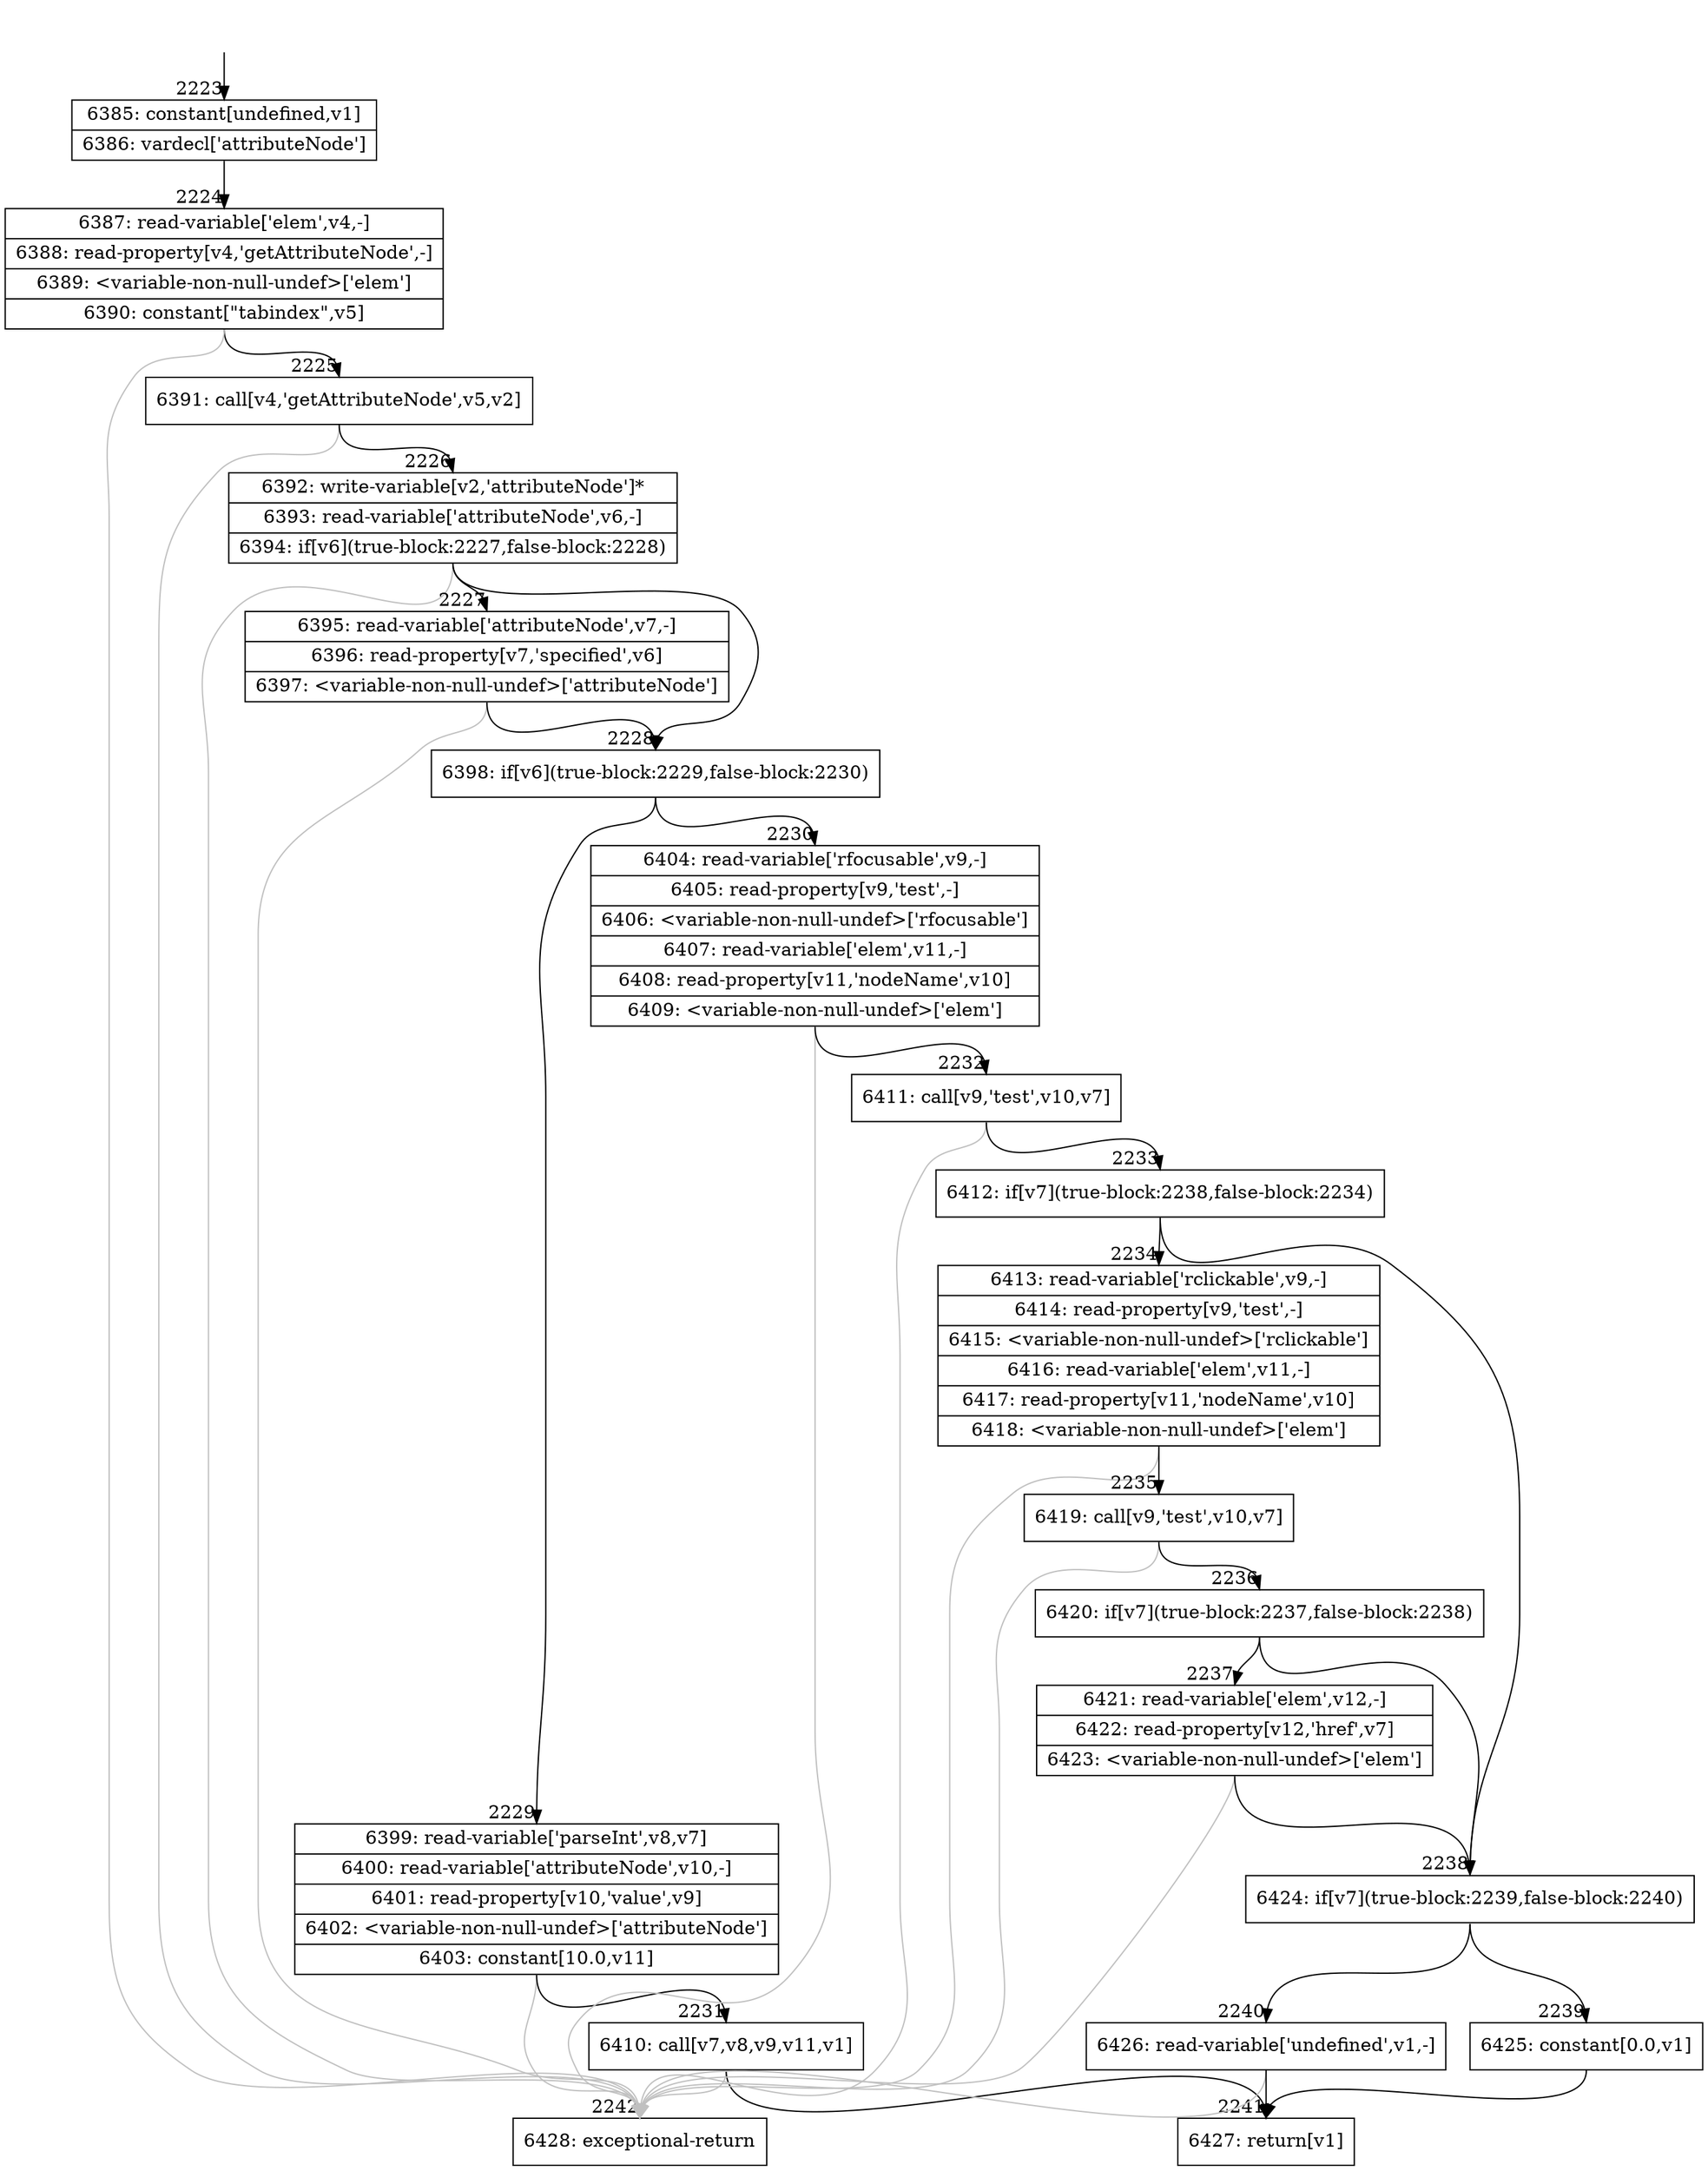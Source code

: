 digraph {
rankdir="TD"
BB_entry148[shape=none,label=""];
BB_entry148 -> BB2223 [tailport=s, headport=n, headlabel="    2223"]
BB2223 [shape=record label="{6385: constant[undefined,v1]|6386: vardecl['attributeNode']}" ] 
BB2223 -> BB2224 [tailport=s, headport=n, headlabel="      2224"]
BB2224 [shape=record label="{6387: read-variable['elem',v4,-]|6388: read-property[v4,'getAttributeNode',-]|6389: \<variable-non-null-undef\>['elem']|6390: constant[\"tabindex\",v5]}" ] 
BB2224 -> BB2225 [tailport=s, headport=n, headlabel="      2225"]
BB2224 -> BB2242 [tailport=s, headport=n, color=gray, headlabel="      2242"]
BB2225 [shape=record label="{6391: call[v4,'getAttributeNode',v5,v2]}" ] 
BB2225 -> BB2226 [tailport=s, headport=n, headlabel="      2226"]
BB2225 -> BB2242 [tailport=s, headport=n, color=gray]
BB2226 [shape=record label="{6392: write-variable[v2,'attributeNode']*|6393: read-variable['attributeNode',v6,-]|6394: if[v6](true-block:2227,false-block:2228)}" ] 
BB2226 -> BB2228 [tailport=s, headport=n, headlabel="      2228"]
BB2226 -> BB2227 [tailport=s, headport=n, headlabel="      2227"]
BB2226 -> BB2242 [tailport=s, headport=n, color=gray]
BB2227 [shape=record label="{6395: read-variable['attributeNode',v7,-]|6396: read-property[v7,'specified',v6]|6397: \<variable-non-null-undef\>['attributeNode']}" ] 
BB2227 -> BB2228 [tailport=s, headport=n]
BB2227 -> BB2242 [tailport=s, headport=n, color=gray]
BB2228 [shape=record label="{6398: if[v6](true-block:2229,false-block:2230)}" ] 
BB2228 -> BB2229 [tailport=s, headport=n, headlabel="      2229"]
BB2228 -> BB2230 [tailport=s, headport=n, headlabel="      2230"]
BB2229 [shape=record label="{6399: read-variable['parseInt',v8,v7]|6400: read-variable['attributeNode',v10,-]|6401: read-property[v10,'value',v9]|6402: \<variable-non-null-undef\>['attributeNode']|6403: constant[10.0,v11]}" ] 
BB2229 -> BB2231 [tailport=s, headport=n, headlabel="      2231"]
BB2229 -> BB2242 [tailport=s, headport=n, color=gray]
BB2230 [shape=record label="{6404: read-variable['rfocusable',v9,-]|6405: read-property[v9,'test',-]|6406: \<variable-non-null-undef\>['rfocusable']|6407: read-variable['elem',v11,-]|6408: read-property[v11,'nodeName',v10]|6409: \<variable-non-null-undef\>['elem']}" ] 
BB2230 -> BB2232 [tailport=s, headport=n, headlabel="      2232"]
BB2230 -> BB2242 [tailport=s, headport=n, color=gray]
BB2231 [shape=record label="{6410: call[v7,v8,v9,v11,v1]}" ] 
BB2231 -> BB2241 [tailport=s, headport=n, headlabel="      2241"]
BB2231 -> BB2242 [tailport=s, headport=n, color=gray]
BB2232 [shape=record label="{6411: call[v9,'test',v10,v7]}" ] 
BB2232 -> BB2233 [tailport=s, headport=n, headlabel="      2233"]
BB2232 -> BB2242 [tailport=s, headport=n, color=gray]
BB2233 [shape=record label="{6412: if[v7](true-block:2238,false-block:2234)}" ] 
BB2233 -> BB2238 [tailport=s, headport=n, headlabel="      2238"]
BB2233 -> BB2234 [tailport=s, headport=n, headlabel="      2234"]
BB2234 [shape=record label="{6413: read-variable['rclickable',v9,-]|6414: read-property[v9,'test',-]|6415: \<variable-non-null-undef\>['rclickable']|6416: read-variable['elem',v11,-]|6417: read-property[v11,'nodeName',v10]|6418: \<variable-non-null-undef\>['elem']}" ] 
BB2234 -> BB2235 [tailport=s, headport=n, headlabel="      2235"]
BB2234 -> BB2242 [tailport=s, headport=n, color=gray]
BB2235 [shape=record label="{6419: call[v9,'test',v10,v7]}" ] 
BB2235 -> BB2236 [tailport=s, headport=n, headlabel="      2236"]
BB2235 -> BB2242 [tailport=s, headport=n, color=gray]
BB2236 [shape=record label="{6420: if[v7](true-block:2237,false-block:2238)}" ] 
BB2236 -> BB2238 [tailport=s, headport=n]
BB2236 -> BB2237 [tailport=s, headport=n, headlabel="      2237"]
BB2237 [shape=record label="{6421: read-variable['elem',v12,-]|6422: read-property[v12,'href',v7]|6423: \<variable-non-null-undef\>['elem']}" ] 
BB2237 -> BB2238 [tailport=s, headport=n]
BB2237 -> BB2242 [tailport=s, headport=n, color=gray]
BB2238 [shape=record label="{6424: if[v7](true-block:2239,false-block:2240)}" ] 
BB2238 -> BB2239 [tailport=s, headport=n, headlabel="      2239"]
BB2238 -> BB2240 [tailport=s, headport=n, headlabel="      2240"]
BB2239 [shape=record label="{6425: constant[0.0,v1]}" ] 
BB2239 -> BB2241 [tailport=s, headport=n]
BB2240 [shape=record label="{6426: read-variable['undefined',v1,-]}" ] 
BB2240 -> BB2241 [tailport=s, headport=n]
BB2240 -> BB2242 [tailport=s, headport=n, color=gray]
BB2241 [shape=record label="{6427: return[v1]}" ] 
BB2242 [shape=record label="{6428: exceptional-return}" ] 
}
